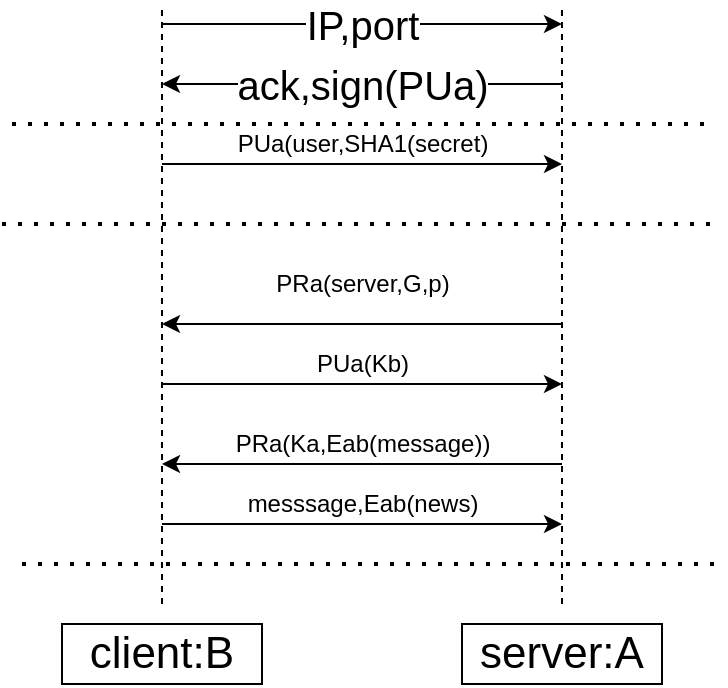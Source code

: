 <mxfile version="14.2.7" type="github">
  <diagram id="14Ang-8kndO1QuwxaeU5" name="第 1 页">
    <mxGraphModel dx="782" dy="446" grid="1" gridSize="10" guides="1" tooltips="1" connect="1" arrows="1" fold="1" page="1" pageScale="1" pageWidth="827" pageHeight="1169" math="0" shadow="0">
      <root>
        <mxCell id="0" />
        <mxCell id="1" parent="0" />
        <mxCell id="SjV6g8d4gcgA0EoLBcRi-15" value="" style="endArrow=none;dashed=1;html=1;" edge="1" parent="1">
          <mxGeometry width="50" height="50" relative="1" as="geometry">
            <mxPoint x="120" y="340" as="sourcePoint" />
            <mxPoint x="120" y="40" as="targetPoint" />
          </mxGeometry>
        </mxCell>
        <mxCell id="SjV6g8d4gcgA0EoLBcRi-16" value="" style="endArrow=none;dashed=1;html=1;" edge="1" parent="1">
          <mxGeometry width="50" height="50" relative="1" as="geometry">
            <mxPoint x="320" y="340" as="sourcePoint" />
            <mxPoint x="320" y="40" as="targetPoint" />
          </mxGeometry>
        </mxCell>
        <mxCell id="SjV6g8d4gcgA0EoLBcRi-18" value="" style="endArrow=classic;html=1;" edge="1" parent="1">
          <mxGeometry relative="1" as="geometry">
            <mxPoint x="120" y="50" as="sourcePoint" />
            <mxPoint x="320" y="50" as="targetPoint" />
          </mxGeometry>
        </mxCell>
        <mxCell id="SjV6g8d4gcgA0EoLBcRi-19" value="&lt;font style=&quot;font-size: 20px&quot;&gt;IP,port&lt;/font&gt;" style="edgeLabel;resizable=0;html=1;align=center;verticalAlign=middle;" connectable="0" vertex="1" parent="SjV6g8d4gcgA0EoLBcRi-18">
          <mxGeometry relative="1" as="geometry" />
        </mxCell>
        <mxCell id="SjV6g8d4gcgA0EoLBcRi-21" value="" style="endArrow=classic;html=1;" edge="1" parent="1">
          <mxGeometry relative="1" as="geometry">
            <mxPoint x="320" y="80" as="sourcePoint" />
            <mxPoint x="120" y="80" as="targetPoint" />
          </mxGeometry>
        </mxCell>
        <mxCell id="SjV6g8d4gcgA0EoLBcRi-22" value="&lt;span style=&quot;font-size: 20px&quot;&gt;ack,sign(PUa)&lt;/span&gt;" style="edgeLabel;resizable=0;html=1;align=center;verticalAlign=middle;" connectable="0" vertex="1" parent="SjV6g8d4gcgA0EoLBcRi-21">
          <mxGeometry relative="1" as="geometry" />
        </mxCell>
        <mxCell id="SjV6g8d4gcgA0EoLBcRi-25" value="" style="endArrow=classic;html=1;" edge="1" parent="1">
          <mxGeometry width="50" height="50" relative="1" as="geometry">
            <mxPoint x="120" y="120" as="sourcePoint" />
            <mxPoint x="320" y="120" as="targetPoint" />
          </mxGeometry>
        </mxCell>
        <mxCell id="SjV6g8d4gcgA0EoLBcRi-26" value="PUa(user,SHA1(secret)" style="text;html=1;align=center;verticalAlign=middle;resizable=0;points=[];autosize=1;" vertex="1" parent="1">
          <mxGeometry x="150" y="100" width="140" height="20" as="geometry" />
        </mxCell>
        <mxCell id="SjV6g8d4gcgA0EoLBcRi-27" value="" style="endArrow=classic;html=1;" edge="1" parent="1">
          <mxGeometry width="50" height="50" relative="1" as="geometry">
            <mxPoint x="320" y="200" as="sourcePoint" />
            <mxPoint x="120" y="200" as="targetPoint" />
          </mxGeometry>
        </mxCell>
        <mxCell id="SjV6g8d4gcgA0EoLBcRi-28" value="PRa(server,G,p)" style="text;html=1;align=center;verticalAlign=middle;resizable=0;points=[];autosize=1;" vertex="1" parent="1">
          <mxGeometry x="170" y="170" width="100" height="20" as="geometry" />
        </mxCell>
        <mxCell id="SjV6g8d4gcgA0EoLBcRi-29" value="" style="endArrow=classic;html=1;" edge="1" parent="1">
          <mxGeometry width="50" height="50" relative="1" as="geometry">
            <mxPoint x="120" y="230" as="sourcePoint" />
            <mxPoint x="320" y="230" as="targetPoint" />
          </mxGeometry>
        </mxCell>
        <mxCell id="SjV6g8d4gcgA0EoLBcRi-30" value="PUa(Kb)" style="text;html=1;align=center;verticalAlign=middle;resizable=0;points=[];autosize=1;" vertex="1" parent="1">
          <mxGeometry x="190" y="210" width="60" height="20" as="geometry" />
        </mxCell>
        <mxCell id="SjV6g8d4gcgA0EoLBcRi-31" value="" style="endArrow=classic;html=1;" edge="1" parent="1">
          <mxGeometry width="50" height="50" relative="1" as="geometry">
            <mxPoint x="320" y="270" as="sourcePoint" />
            <mxPoint x="120" y="270" as="targetPoint" />
          </mxGeometry>
        </mxCell>
        <mxCell id="SjV6g8d4gcgA0EoLBcRi-32" value="PRa(Ka,Eab(message))" style="text;html=1;align=center;verticalAlign=middle;resizable=0;points=[];autosize=1;" vertex="1" parent="1">
          <mxGeometry x="150" y="250" width="140" height="20" as="geometry" />
        </mxCell>
        <mxCell id="SjV6g8d4gcgA0EoLBcRi-33" value="" style="endArrow=classic;html=1;" edge="1" parent="1">
          <mxGeometry width="50" height="50" relative="1" as="geometry">
            <mxPoint x="120" y="300" as="sourcePoint" />
            <mxPoint x="320" y="300" as="targetPoint" />
          </mxGeometry>
        </mxCell>
        <mxCell id="SjV6g8d4gcgA0EoLBcRi-34" value="messsage,Eab(news)" style="text;html=1;align=center;verticalAlign=middle;resizable=0;points=[];autosize=1;" vertex="1" parent="1">
          <mxGeometry x="155" y="280" width="130" height="20" as="geometry" />
        </mxCell>
        <mxCell id="SjV6g8d4gcgA0EoLBcRi-35" value="" style="endArrow=none;dashed=1;html=1;dashPattern=1 3;strokeWidth=2;" edge="1" parent="1">
          <mxGeometry width="50" height="50" relative="1" as="geometry">
            <mxPoint x="45" y="100" as="sourcePoint" />
            <mxPoint x="395" y="100" as="targetPoint" />
          </mxGeometry>
        </mxCell>
        <mxCell id="SjV6g8d4gcgA0EoLBcRi-37" value="" style="endArrow=none;dashed=1;html=1;dashPattern=1 3;strokeWidth=2;" edge="1" parent="1">
          <mxGeometry width="50" height="50" relative="1" as="geometry">
            <mxPoint x="40" y="150" as="sourcePoint" />
            <mxPoint x="400" y="150" as="targetPoint" />
          </mxGeometry>
        </mxCell>
        <mxCell id="SjV6g8d4gcgA0EoLBcRi-38" value="" style="endArrow=none;dashed=1;html=1;dashPattern=1 3;strokeWidth=2;" edge="1" parent="1">
          <mxGeometry width="50" height="50" relative="1" as="geometry">
            <mxPoint x="50" y="320" as="sourcePoint" />
            <mxPoint x="400" y="320" as="targetPoint" />
          </mxGeometry>
        </mxCell>
        <mxCell id="SjV6g8d4gcgA0EoLBcRi-39" value="&lt;font style=&quot;font-size: 22px&quot;&gt;client:B&lt;/font&gt;" style="rounded=0;whiteSpace=wrap;html=1;" vertex="1" parent="1">
          <mxGeometry x="70" y="350" width="100" height="30" as="geometry" />
        </mxCell>
        <mxCell id="SjV6g8d4gcgA0EoLBcRi-41" value="&lt;span style=&quot;font-size: 22px&quot;&gt;server:A&lt;/span&gt;" style="rounded=0;whiteSpace=wrap;html=1;" vertex="1" parent="1">
          <mxGeometry x="270" y="350" width="100" height="30" as="geometry" />
        </mxCell>
      </root>
    </mxGraphModel>
  </diagram>
</mxfile>
